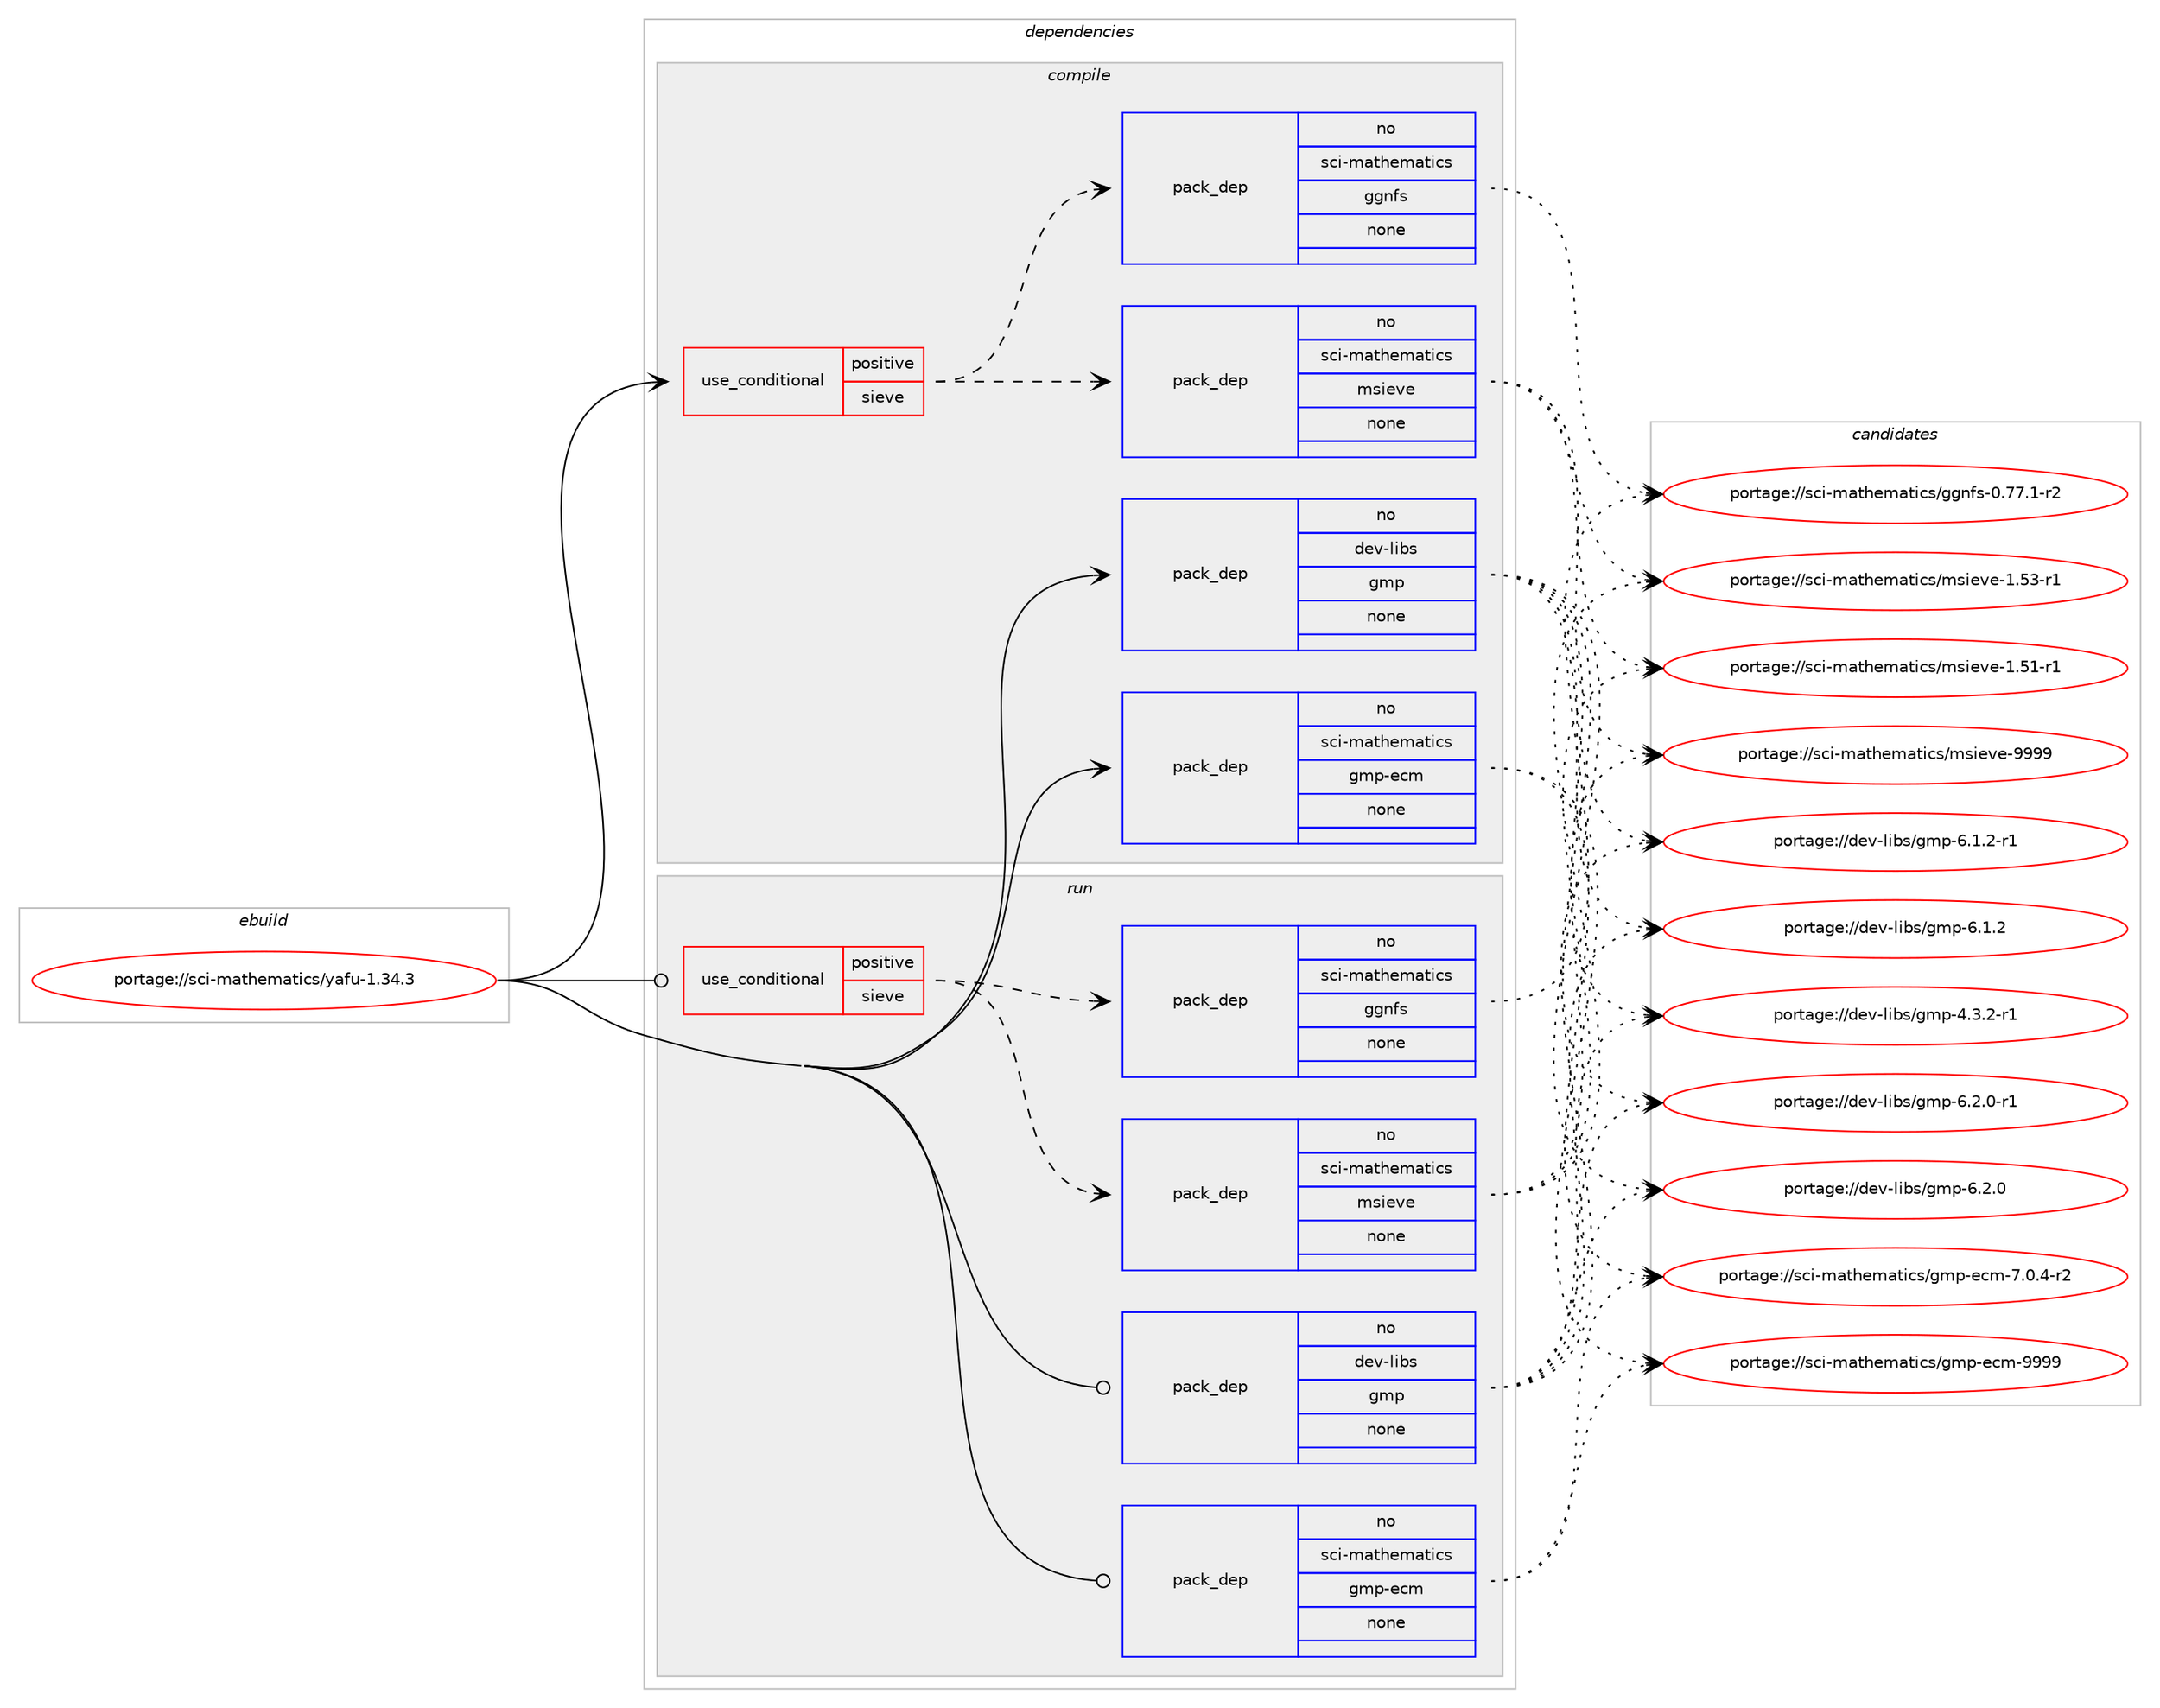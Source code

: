 digraph prolog {

# *************
# Graph options
# *************

newrank=true;
concentrate=true;
compound=true;
graph [rankdir=LR,fontname=Helvetica,fontsize=10,ranksep=1.5];#, ranksep=2.5, nodesep=0.2];
edge  [arrowhead=vee];
node  [fontname=Helvetica,fontsize=10];

# **********
# The ebuild
# **********

subgraph cluster_leftcol {
color=gray;
rank=same;
label=<<i>ebuild</i>>;
id [label="portage://sci-mathematics/yafu-1.34.3", color=red, width=4, href="../sci-mathematics/yafu-1.34.3.svg"];
}

# ****************
# The dependencies
# ****************

subgraph cluster_midcol {
color=gray;
label=<<i>dependencies</i>>;
subgraph cluster_compile {
fillcolor="#eeeeee";
style=filled;
label=<<i>compile</i>>;
subgraph cond2679 {
dependency16676 [label=<<TABLE BORDER="0" CELLBORDER="1" CELLSPACING="0" CELLPADDING="4"><TR><TD ROWSPAN="3" CELLPADDING="10">use_conditional</TD></TR><TR><TD>positive</TD></TR><TR><TD>sieve</TD></TR></TABLE>>, shape=none, color=red];
subgraph pack13688 {
dependency16677 [label=<<TABLE BORDER="0" CELLBORDER="1" CELLSPACING="0" CELLPADDING="4" WIDTH="220"><TR><TD ROWSPAN="6" CELLPADDING="30">pack_dep</TD></TR><TR><TD WIDTH="110">no</TD></TR><TR><TD>sci-mathematics</TD></TR><TR><TD>msieve</TD></TR><TR><TD>none</TD></TR><TR><TD></TD></TR></TABLE>>, shape=none, color=blue];
}
dependency16676:e -> dependency16677:w [weight=20,style="dashed",arrowhead="vee"];
subgraph pack13689 {
dependency16678 [label=<<TABLE BORDER="0" CELLBORDER="1" CELLSPACING="0" CELLPADDING="4" WIDTH="220"><TR><TD ROWSPAN="6" CELLPADDING="30">pack_dep</TD></TR><TR><TD WIDTH="110">no</TD></TR><TR><TD>sci-mathematics</TD></TR><TR><TD>ggnfs</TD></TR><TR><TD>none</TD></TR><TR><TD></TD></TR></TABLE>>, shape=none, color=blue];
}
dependency16676:e -> dependency16678:w [weight=20,style="dashed",arrowhead="vee"];
}
id:e -> dependency16676:w [weight=20,style="solid",arrowhead="vee"];
subgraph pack13690 {
dependency16679 [label=<<TABLE BORDER="0" CELLBORDER="1" CELLSPACING="0" CELLPADDING="4" WIDTH="220"><TR><TD ROWSPAN="6" CELLPADDING="30">pack_dep</TD></TR><TR><TD WIDTH="110">no</TD></TR><TR><TD>dev-libs</TD></TR><TR><TD>gmp</TD></TR><TR><TD>none</TD></TR><TR><TD></TD></TR></TABLE>>, shape=none, color=blue];
}
id:e -> dependency16679:w [weight=20,style="solid",arrowhead="vee"];
subgraph pack13691 {
dependency16680 [label=<<TABLE BORDER="0" CELLBORDER="1" CELLSPACING="0" CELLPADDING="4" WIDTH="220"><TR><TD ROWSPAN="6" CELLPADDING="30">pack_dep</TD></TR><TR><TD WIDTH="110">no</TD></TR><TR><TD>sci-mathematics</TD></TR><TR><TD>gmp-ecm</TD></TR><TR><TD>none</TD></TR><TR><TD></TD></TR></TABLE>>, shape=none, color=blue];
}
id:e -> dependency16680:w [weight=20,style="solid",arrowhead="vee"];
}
subgraph cluster_compileandrun {
fillcolor="#eeeeee";
style=filled;
label=<<i>compile and run</i>>;
}
subgraph cluster_run {
fillcolor="#eeeeee";
style=filled;
label=<<i>run</i>>;
subgraph cond2680 {
dependency16681 [label=<<TABLE BORDER="0" CELLBORDER="1" CELLSPACING="0" CELLPADDING="4"><TR><TD ROWSPAN="3" CELLPADDING="10">use_conditional</TD></TR><TR><TD>positive</TD></TR><TR><TD>sieve</TD></TR></TABLE>>, shape=none, color=red];
subgraph pack13692 {
dependency16682 [label=<<TABLE BORDER="0" CELLBORDER="1" CELLSPACING="0" CELLPADDING="4" WIDTH="220"><TR><TD ROWSPAN="6" CELLPADDING="30">pack_dep</TD></TR><TR><TD WIDTH="110">no</TD></TR><TR><TD>sci-mathematics</TD></TR><TR><TD>msieve</TD></TR><TR><TD>none</TD></TR><TR><TD></TD></TR></TABLE>>, shape=none, color=blue];
}
dependency16681:e -> dependency16682:w [weight=20,style="dashed",arrowhead="vee"];
subgraph pack13693 {
dependency16683 [label=<<TABLE BORDER="0" CELLBORDER="1" CELLSPACING="0" CELLPADDING="4" WIDTH="220"><TR><TD ROWSPAN="6" CELLPADDING="30">pack_dep</TD></TR><TR><TD WIDTH="110">no</TD></TR><TR><TD>sci-mathematics</TD></TR><TR><TD>ggnfs</TD></TR><TR><TD>none</TD></TR><TR><TD></TD></TR></TABLE>>, shape=none, color=blue];
}
dependency16681:e -> dependency16683:w [weight=20,style="dashed",arrowhead="vee"];
}
id:e -> dependency16681:w [weight=20,style="solid",arrowhead="odot"];
subgraph pack13694 {
dependency16684 [label=<<TABLE BORDER="0" CELLBORDER="1" CELLSPACING="0" CELLPADDING="4" WIDTH="220"><TR><TD ROWSPAN="6" CELLPADDING="30">pack_dep</TD></TR><TR><TD WIDTH="110">no</TD></TR><TR><TD>dev-libs</TD></TR><TR><TD>gmp</TD></TR><TR><TD>none</TD></TR><TR><TD></TD></TR></TABLE>>, shape=none, color=blue];
}
id:e -> dependency16684:w [weight=20,style="solid",arrowhead="odot"];
subgraph pack13695 {
dependency16685 [label=<<TABLE BORDER="0" CELLBORDER="1" CELLSPACING="0" CELLPADDING="4" WIDTH="220"><TR><TD ROWSPAN="6" CELLPADDING="30">pack_dep</TD></TR><TR><TD WIDTH="110">no</TD></TR><TR><TD>sci-mathematics</TD></TR><TR><TD>gmp-ecm</TD></TR><TR><TD>none</TD></TR><TR><TD></TD></TR></TABLE>>, shape=none, color=blue];
}
id:e -> dependency16685:w [weight=20,style="solid",arrowhead="odot"];
}
}

# **************
# The candidates
# **************

subgraph cluster_choices {
rank=same;
color=gray;
label=<<i>candidates</i>>;

subgraph choice13688 {
color=black;
nodesep=1;
choice1159910545109971161041011099711610599115471091151051011181014557575757 [label="portage://sci-mathematics/msieve-9999", color=red, width=4,href="../sci-mathematics/msieve-9999.svg"];
choice11599105451099711610410110997116105991154710911510510111810145494653514511449 [label="portage://sci-mathematics/msieve-1.53-r1", color=red, width=4,href="../sci-mathematics/msieve-1.53-r1.svg"];
choice11599105451099711610410110997116105991154710911510510111810145494653494511449 [label="portage://sci-mathematics/msieve-1.51-r1", color=red, width=4,href="../sci-mathematics/msieve-1.51-r1.svg"];
dependency16677:e -> choice1159910545109971161041011099711610599115471091151051011181014557575757:w [style=dotted,weight="100"];
dependency16677:e -> choice11599105451099711610410110997116105991154710911510510111810145494653514511449:w [style=dotted,weight="100"];
dependency16677:e -> choice11599105451099711610410110997116105991154710911510510111810145494653494511449:w [style=dotted,weight="100"];
}
subgraph choice13689 {
color=black;
nodesep=1;
choice115991054510997116104101109971161059911547103103110102115454846555546494511450 [label="portage://sci-mathematics/ggnfs-0.77.1-r2", color=red, width=4,href="../sci-mathematics/ggnfs-0.77.1-r2.svg"];
dependency16678:e -> choice115991054510997116104101109971161059911547103103110102115454846555546494511450:w [style=dotted,weight="100"];
}
subgraph choice13690 {
color=black;
nodesep=1;
choice1001011184510810598115471031091124554465046484511449 [label="portage://dev-libs/gmp-6.2.0-r1", color=red, width=4,href="../dev-libs/gmp-6.2.0-r1.svg"];
choice100101118451081059811547103109112455446504648 [label="portage://dev-libs/gmp-6.2.0", color=red, width=4,href="../dev-libs/gmp-6.2.0.svg"];
choice1001011184510810598115471031091124554464946504511449 [label="portage://dev-libs/gmp-6.1.2-r1", color=red, width=4,href="../dev-libs/gmp-6.1.2-r1.svg"];
choice100101118451081059811547103109112455446494650 [label="portage://dev-libs/gmp-6.1.2", color=red, width=4,href="../dev-libs/gmp-6.1.2.svg"];
choice1001011184510810598115471031091124552465146504511449 [label="portage://dev-libs/gmp-4.3.2-r1", color=red, width=4,href="../dev-libs/gmp-4.3.2-r1.svg"];
dependency16679:e -> choice1001011184510810598115471031091124554465046484511449:w [style=dotted,weight="100"];
dependency16679:e -> choice100101118451081059811547103109112455446504648:w [style=dotted,weight="100"];
dependency16679:e -> choice1001011184510810598115471031091124554464946504511449:w [style=dotted,weight="100"];
dependency16679:e -> choice100101118451081059811547103109112455446494650:w [style=dotted,weight="100"];
dependency16679:e -> choice1001011184510810598115471031091124552465146504511449:w [style=dotted,weight="100"];
}
subgraph choice13691 {
color=black;
nodesep=1;
choice11599105451099711610410110997116105991154710310911245101991094557575757 [label="portage://sci-mathematics/gmp-ecm-9999", color=red, width=4,href="../sci-mathematics/gmp-ecm-9999.svg"];
choice11599105451099711610410110997116105991154710310911245101991094555464846524511450 [label="portage://sci-mathematics/gmp-ecm-7.0.4-r2", color=red, width=4,href="../sci-mathematics/gmp-ecm-7.0.4-r2.svg"];
dependency16680:e -> choice11599105451099711610410110997116105991154710310911245101991094557575757:w [style=dotted,weight="100"];
dependency16680:e -> choice11599105451099711610410110997116105991154710310911245101991094555464846524511450:w [style=dotted,weight="100"];
}
subgraph choice13692 {
color=black;
nodesep=1;
choice1159910545109971161041011099711610599115471091151051011181014557575757 [label="portage://sci-mathematics/msieve-9999", color=red, width=4,href="../sci-mathematics/msieve-9999.svg"];
choice11599105451099711610410110997116105991154710911510510111810145494653514511449 [label="portage://sci-mathematics/msieve-1.53-r1", color=red, width=4,href="../sci-mathematics/msieve-1.53-r1.svg"];
choice11599105451099711610410110997116105991154710911510510111810145494653494511449 [label="portage://sci-mathematics/msieve-1.51-r1", color=red, width=4,href="../sci-mathematics/msieve-1.51-r1.svg"];
dependency16682:e -> choice1159910545109971161041011099711610599115471091151051011181014557575757:w [style=dotted,weight="100"];
dependency16682:e -> choice11599105451099711610410110997116105991154710911510510111810145494653514511449:w [style=dotted,weight="100"];
dependency16682:e -> choice11599105451099711610410110997116105991154710911510510111810145494653494511449:w [style=dotted,weight="100"];
}
subgraph choice13693 {
color=black;
nodesep=1;
choice115991054510997116104101109971161059911547103103110102115454846555546494511450 [label="portage://sci-mathematics/ggnfs-0.77.1-r2", color=red, width=4,href="../sci-mathematics/ggnfs-0.77.1-r2.svg"];
dependency16683:e -> choice115991054510997116104101109971161059911547103103110102115454846555546494511450:w [style=dotted,weight="100"];
}
subgraph choice13694 {
color=black;
nodesep=1;
choice1001011184510810598115471031091124554465046484511449 [label="portage://dev-libs/gmp-6.2.0-r1", color=red, width=4,href="../dev-libs/gmp-6.2.0-r1.svg"];
choice100101118451081059811547103109112455446504648 [label="portage://dev-libs/gmp-6.2.0", color=red, width=4,href="../dev-libs/gmp-6.2.0.svg"];
choice1001011184510810598115471031091124554464946504511449 [label="portage://dev-libs/gmp-6.1.2-r1", color=red, width=4,href="../dev-libs/gmp-6.1.2-r1.svg"];
choice100101118451081059811547103109112455446494650 [label="portage://dev-libs/gmp-6.1.2", color=red, width=4,href="../dev-libs/gmp-6.1.2.svg"];
choice1001011184510810598115471031091124552465146504511449 [label="portage://dev-libs/gmp-4.3.2-r1", color=red, width=4,href="../dev-libs/gmp-4.3.2-r1.svg"];
dependency16684:e -> choice1001011184510810598115471031091124554465046484511449:w [style=dotted,weight="100"];
dependency16684:e -> choice100101118451081059811547103109112455446504648:w [style=dotted,weight="100"];
dependency16684:e -> choice1001011184510810598115471031091124554464946504511449:w [style=dotted,weight="100"];
dependency16684:e -> choice100101118451081059811547103109112455446494650:w [style=dotted,weight="100"];
dependency16684:e -> choice1001011184510810598115471031091124552465146504511449:w [style=dotted,weight="100"];
}
subgraph choice13695 {
color=black;
nodesep=1;
choice11599105451099711610410110997116105991154710310911245101991094557575757 [label="portage://sci-mathematics/gmp-ecm-9999", color=red, width=4,href="../sci-mathematics/gmp-ecm-9999.svg"];
choice11599105451099711610410110997116105991154710310911245101991094555464846524511450 [label="portage://sci-mathematics/gmp-ecm-7.0.4-r2", color=red, width=4,href="../sci-mathematics/gmp-ecm-7.0.4-r2.svg"];
dependency16685:e -> choice11599105451099711610410110997116105991154710310911245101991094557575757:w [style=dotted,weight="100"];
dependency16685:e -> choice11599105451099711610410110997116105991154710310911245101991094555464846524511450:w [style=dotted,weight="100"];
}
}

}
